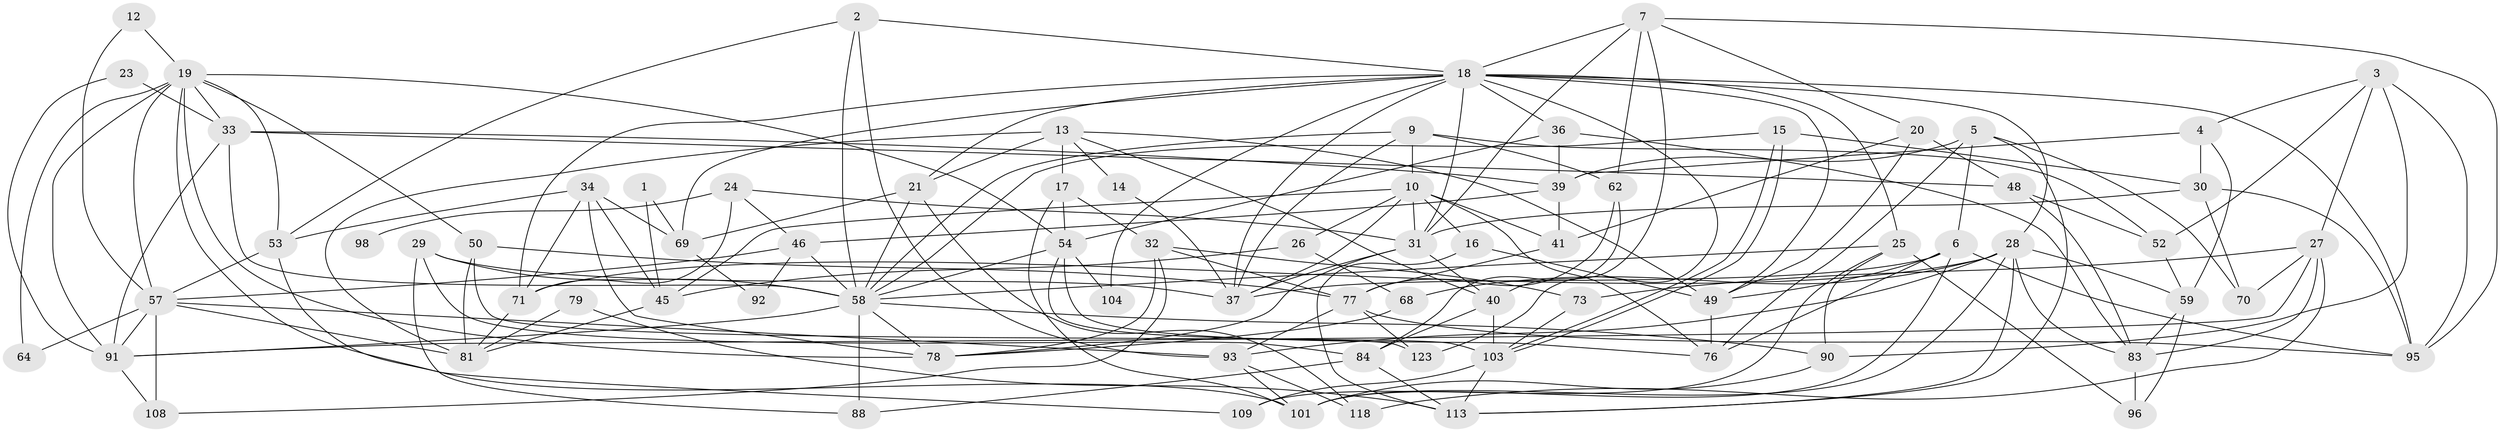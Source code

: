 // original degree distribution, {2: 0.13008130081300814, 3: 0.2845528455284553, 4: 0.25203252032520324, 5: 0.2032520325203252, 10: 0.016260162601626018, 7: 0.016260162601626018, 6: 0.0975609756097561}
// Generated by graph-tools (version 1.1) at 2025/11/02/27/25 16:11:18]
// undirected, 77 vertices, 190 edges
graph export_dot {
graph [start="1"]
  node [color=gray90,style=filled];
  1;
  2 [super="+55"];
  3 [super="+107"];
  4 [super="+11"];
  5 [super="+8"];
  6 [super="+42"];
  7 [super="+85"];
  9 [super="+60"];
  10 [super="+67"];
  12;
  13 [super="+75"];
  14;
  15 [super="+82"];
  16 [super="+22"];
  17 [super="+47"];
  18 [super="+35"];
  19 [super="+94"];
  20;
  21;
  23;
  24 [super="+38"];
  25 [super="+56"];
  26;
  27 [super="+43"];
  28 [super="+66"];
  29 [super="+51"];
  30 [super="+102"];
  31 [super="+86"];
  32 [super="+65"];
  33 [super="+80"];
  34 [super="+61"];
  36 [super="+74"];
  37 [super="+97"];
  39 [super="+44"];
  40;
  41;
  45;
  46 [super="+122"];
  48;
  49 [super="+114"];
  50;
  52;
  53;
  54 [super="+111"];
  57 [super="+87"];
  58 [super="+63"];
  59 [super="+72"];
  62 [super="+89"];
  64;
  68;
  69 [super="+115"];
  70;
  71;
  73;
  76 [super="+106"];
  77 [super="+110"];
  78 [super="+117"];
  79;
  81 [super="+105"];
  83 [super="+100"];
  84 [super="+99"];
  88;
  90;
  91 [super="+119"];
  92;
  93 [super="+112"];
  95 [super="+120"];
  96;
  98;
  101 [super="+116"];
  103 [super="+121"];
  104;
  108;
  109;
  113;
  118;
  123;
  1 -- 45;
  1 -- 69;
  2 -- 93;
  2 -- 53;
  2 -- 18;
  2 -- 58;
  3 -- 90;
  3 -- 95;
  3 -- 27;
  3 -- 52;
  3 -- 4;
  4 -- 39 [weight=2];
  4 -- 30;
  4 -- 59;
  5 -- 76;
  5 -- 39;
  5 -- 70;
  5 -- 113;
  5 -- 6;
  6 -- 101;
  6 -- 76;
  6 -- 95;
  6 -- 49;
  6 -- 37;
  7 -- 20;
  7 -- 18;
  7 -- 40;
  7 -- 95;
  7 -- 31;
  7 -- 62;
  9 -- 52;
  9 -- 58;
  9 -- 62 [weight=3];
  9 -- 37;
  9 -- 10;
  10 -- 41;
  10 -- 45;
  10 -- 31;
  10 -- 16;
  10 -- 26;
  10 -- 37;
  10 -- 76;
  12 -- 19;
  12 -- 57;
  13 -- 81;
  13 -- 17 [weight=2];
  13 -- 49;
  13 -- 21;
  13 -- 40;
  13 -- 14;
  14 -- 37;
  15 -- 103;
  15 -- 103;
  15 -- 58;
  15 -- 30 [weight=2];
  16 -- 113;
  16 -- 49;
  17 -- 32;
  17 -- 101;
  17 -- 54;
  18 -- 71;
  18 -- 21;
  18 -- 104;
  18 -- 37;
  18 -- 28;
  18 -- 36;
  18 -- 49;
  18 -- 69;
  18 -- 123;
  18 -- 95;
  18 -- 31;
  18 -- 25;
  19 -- 101;
  19 -- 50;
  19 -- 64;
  19 -- 33;
  19 -- 53;
  19 -- 54;
  19 -- 91;
  19 -- 57;
  19 -- 78;
  20 -- 48;
  20 -- 41;
  20 -- 49;
  21 -- 69;
  21 -- 118;
  21 -- 58;
  23 -- 33;
  23 -- 91;
  24 -- 31;
  24 -- 98 [weight=2];
  24 -- 71;
  24 -- 46;
  25 -- 90;
  25 -- 96;
  25 -- 109;
  25 -- 58;
  26 -- 45;
  26 -- 68;
  27 -- 70 [weight=2];
  27 -- 118;
  27 -- 83 [weight=2];
  27 -- 73;
  27 -- 91;
  28 -- 68;
  28 -- 113;
  28 -- 83;
  28 -- 71;
  28 -- 93;
  28 -- 101;
  28 -- 59;
  29 -- 58;
  29 -- 37;
  29 -- 88;
  29 -- 84;
  30 -- 31;
  30 -- 95;
  30 -- 70;
  31 -- 37;
  31 -- 40;
  31 -- 78;
  32 -- 108;
  32 -- 73;
  32 -- 77;
  32 -- 78;
  33 -- 91 [weight=2];
  33 -- 39;
  33 -- 48;
  33 -- 58;
  34 -- 53;
  34 -- 71;
  34 -- 45;
  34 -- 69;
  34 -- 78;
  36 -- 83;
  36 -- 54;
  36 -- 39;
  39 -- 41;
  39 -- 46;
  40 -- 103;
  40 -- 84;
  41 -- 77;
  45 -- 81;
  46 -- 57;
  46 -- 58;
  46 -- 92;
  48 -- 83;
  48 -- 52;
  49 -- 76;
  50 -- 123;
  50 -- 81;
  50 -- 77;
  52 -- 59;
  53 -- 109;
  53 -- 57;
  54 -- 103;
  54 -- 76;
  54 -- 58;
  54 -- 104;
  57 -- 64;
  57 -- 108;
  57 -- 93;
  57 -- 81;
  57 -- 91;
  58 -- 88;
  58 -- 90;
  58 -- 78;
  58 -- 91;
  59 -- 96;
  59 -- 83;
  62 -- 84;
  62 -- 77;
  68 -- 78;
  69 -- 92;
  71 -- 81;
  73 -- 103;
  77 -- 123;
  77 -- 93;
  77 -- 95;
  79 -- 113;
  79 -- 81;
  83 -- 96;
  84 -- 88;
  84 -- 113;
  90 -- 101;
  91 -- 108;
  93 -- 118;
  93 -- 101;
  103 -- 109;
  103 -- 113;
}
